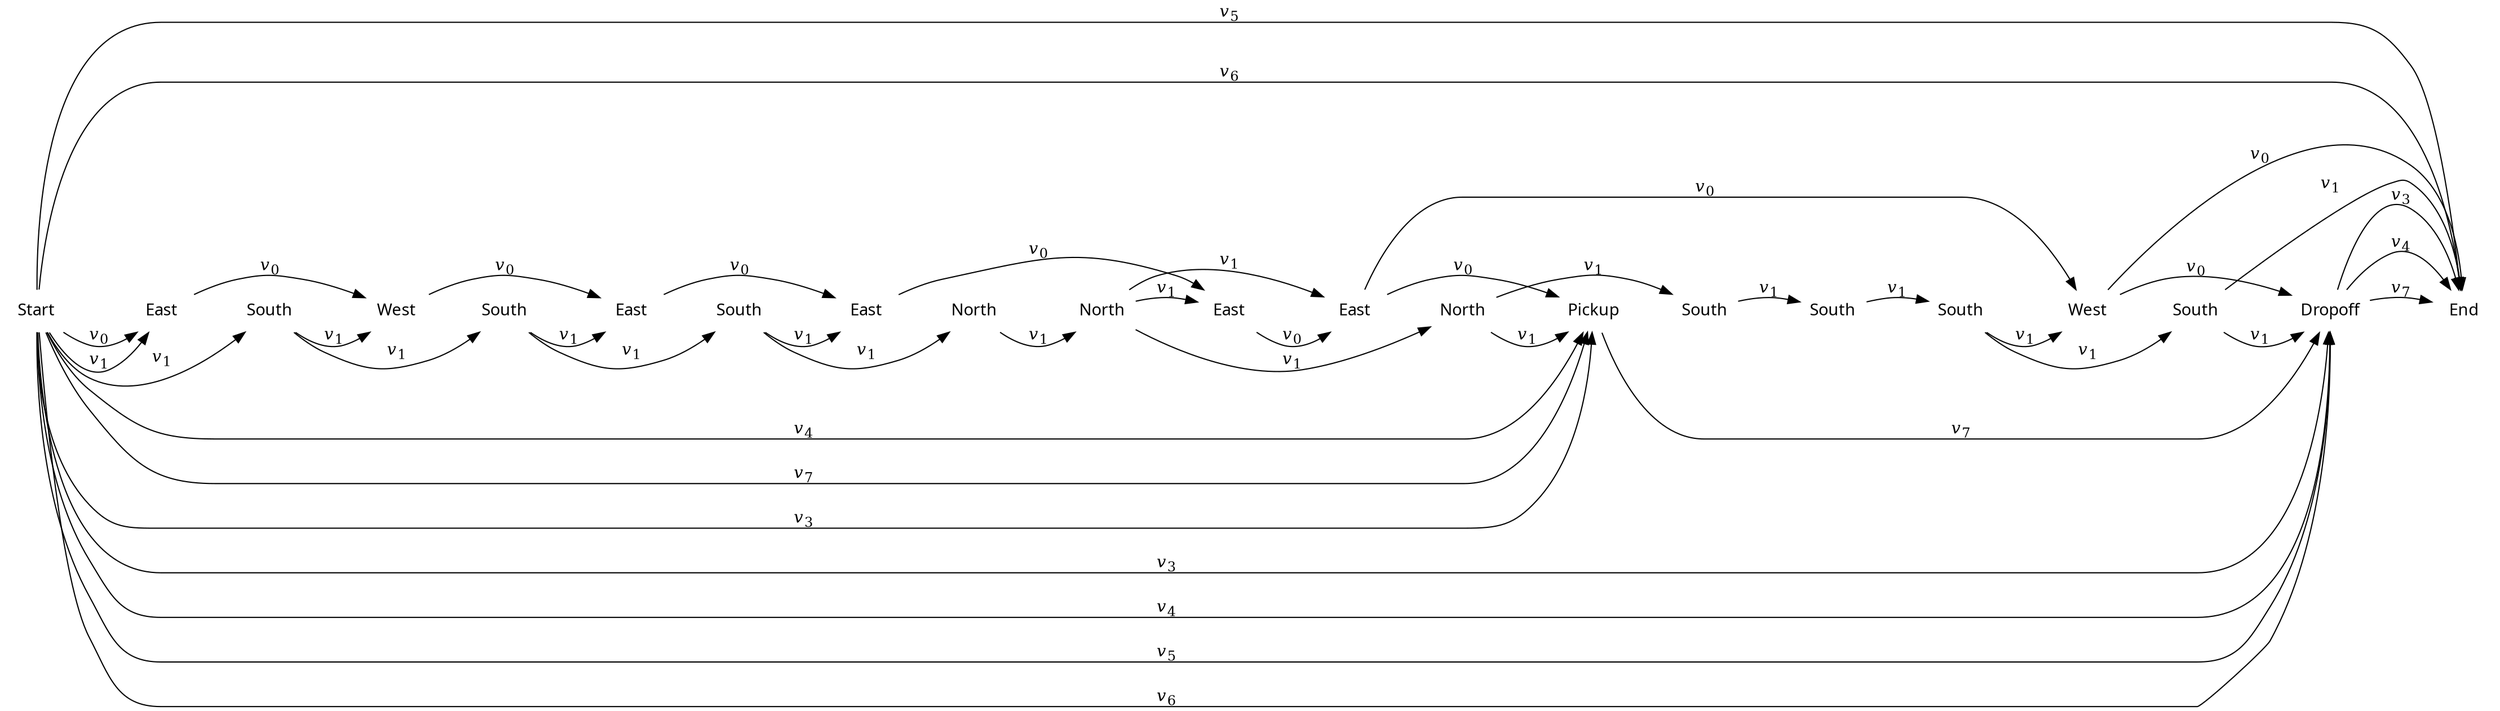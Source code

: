 digraph cat {
rankdir=LR
node [shape=plaintext]
edge [arrowhead=normal]

0 [label="Start",fontname="sans"]
1 [label="East",fontname="sans"]
2 [label="South",fontname="sans"]
3 [label="West",fontname="sans"]
4 [label="South",fontname="sans"]
5 [label="East",fontname="sans"]
6 [label="South",fontname="sans"]
7 [label="East",fontname="sans"]
8 [label="North",fontname="sans"]
9 [label="North",fontname="sans"]
10 [label="East",fontname="sans"]
11 [label="East",fontname="sans"]
12 [label="North",fontname="sans"]
13 [label="Pickup",fontname="sans"]
14 [label="South",fontname="sans"]
15 [label="South",fontname="sans"]
16 [label="South",fontname="sans"]
17 [label="West",fontname="sans"]
18 [label="South",fontname="sans"]
19 [label="Dropoff",fontname="sans"]
20 [label="End",fontname="sans"]

0 -> 1 [label=<<i>v</i><sub>0</sub>>]
0 -> 1 [label=<<i>v</i><sub>1</sub>>]
0 -> 2 [label=<<i>v</i><sub>1</sub>>]
0 -> 13 [label=<<i>v</i><sub>3</sub>>]
0 -> 19 [label=<<i>v</i><sub>3</sub>>]
0 -> 13 [label=<<i>v</i><sub>4</sub>>]
0 -> 19 [label=<<i>v</i><sub>4</sub>>]
0 -> 19 [label=<<i>v</i><sub>5</sub>>]
0 -> 20 [label=<<i>v</i><sub>5</sub>>]
0 -> 19 [label=<<i>v</i><sub>6</sub>>]
0 -> 20 [label=<<i>v</i><sub>6</sub>>]
0 -> 13 [label=<<i>v</i><sub>7</sub>>]
1 -> 3 [label=<<i>v</i><sub>0</sub>>]
2 -> 3 [label=<<i>v</i><sub>1</sub>>]
2 -> 4 [label=<<i>v</i><sub>1</sub>>]
3 -> 5 [label=<<i>v</i><sub>0</sub>>]
4 -> 5 [label=<<i>v</i><sub>1</sub>>]
4 -> 6 [label=<<i>v</i><sub>1</sub>>]
5 -> 7 [label=<<i>v</i><sub>0</sub>>]
6 -> 7 [label=<<i>v</i><sub>1</sub>>]
6 -> 8 [label=<<i>v</i><sub>1</sub>>]
7 -> 10 [label=<<i>v</i><sub>0</sub>>]
8 -> 9 [label=<<i>v</i><sub>1</sub>>]
9 -> 10 [label=<<i>v</i><sub>1</sub>>]
9 -> 11 [label=<<i>v</i><sub>1</sub>>]
9 -> 12 [label=<<i>v</i><sub>1</sub>>]
10 -> 11 [label=<<i>v</i><sub>0</sub>>]
11 -> 13 [label=<<i>v</i><sub>0</sub>>]
11 -> 17 [label=<<i>v</i><sub>0</sub>>]
12 -> 13 [label=<<i>v</i><sub>1</sub>>]
12 -> 14 [label=<<i>v</i><sub>1</sub>>]
13 -> 19 [label=<<i>v</i><sub>7</sub>>]
14 -> 15 [label=<<i>v</i><sub>1</sub>>]
15 -> 16 [label=<<i>v</i><sub>1</sub>>]
16 -> 17 [label=<<i>v</i><sub>1</sub>>]
16 -> 18 [label=<<i>v</i><sub>1</sub>>]
17 -> 19 [label=<<i>v</i><sub>0</sub>>]
17 -> 20 [label=<<i>v</i><sub>0</sub>>]
18 -> 19 [label=<<i>v</i><sub>1</sub>>]
18 -> 20 [label=<<i>v</i><sub>1</sub>>]
19 -> 20 [label=<<i>v</i><sub>3</sub>>]
19 -> 20 [label=<<i>v</i><sub>4</sub>>]
19 -> 20 [label=<<i>v</i><sub>7</sub>>]

# To line up the actions
0 -> 1 [weight=100,style=invis]
1 -> 2 [weight=100,style=invis]
2 -> 3 [weight=100,style=invis]
3 -> 4 [weight=100,style=invis]
4 -> 5 [weight=100,style=invis]
5 -> 6 [weight=100,style=invis]
6 -> 7 [weight=100,style=invis]
7 -> 8 [weight=100,style=invis]
8 -> 9 [weight=100,style=invis]
9 -> 10 [weight=100,style=invis]
10 -> 11 [weight=100,style=invis]
11 -> 12 [weight=100,style=invis]
12 -> 13 [weight=100,style=invis]
13 -> 14 [weight=100,style=invis]
14 -> 15 [weight=100,style=invis]
15 -> 16 [weight=100,style=invis]
16 -> 17 [weight=100,style=invis]
17 -> 18 [weight=100,style=invis]
18 -> 19 [weight=100,style=invis]
19 -> 20 [weight=100,style=invis]
}
